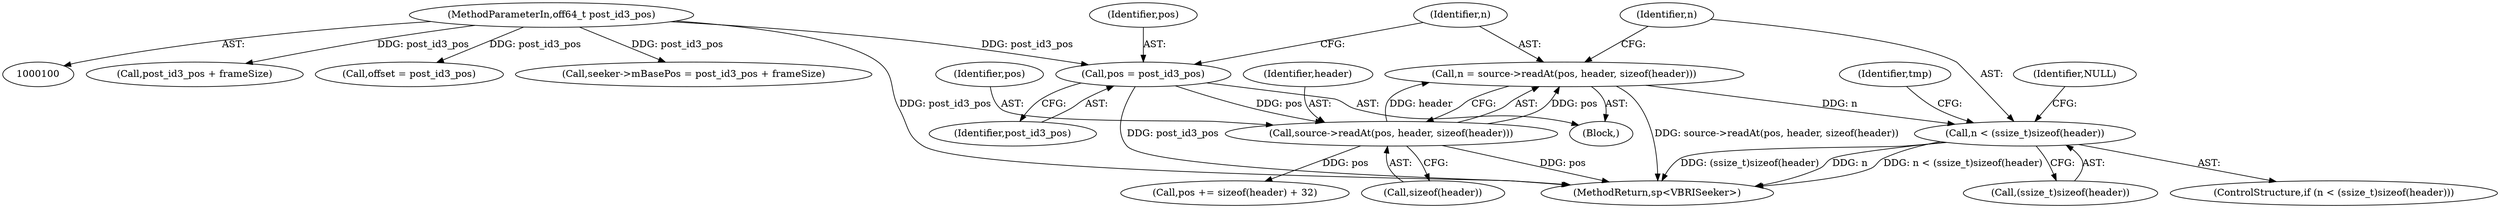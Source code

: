 digraph "0_Android_453b351ac5bd2b6619925dc966da60adf6b3126c@API" {
"1000110" [label="(Call,n = source->readAt(pos, header, sizeof(header)))"];
"1000112" [label="(Call,source->readAt(pos, header, sizeof(header)))"];
"1000105" [label="(Call,pos = post_id3_pos)"];
"1000102" [label="(MethodParameterIn,off64_t post_id3_pos)"];
"1000118" [label="(Call,n < (ssize_t)sizeof(header))"];
"1000148" [label="(Call,pos += sizeof(header) + 32)"];
"1000110" [label="(Call,n = source->readAt(pos, header, sizeof(header)))"];
"1000112" [label="(Call,source->readAt(pos, header, sizeof(header)))"];
"1000119" [label="(Identifier,n)"];
"1000117" [label="(ControlStructure,if (n < (ssize_t)sizeof(header)))"];
"1000301" [label="(Call,post_id3_pos + frameSize)"];
"1000113" [label="(Identifier,pos)"];
"1000120" [label="(Call,(ssize_t)sizeof(header))"];
"1000313" [label="(Call,offset = post_id3_pos)"];
"1000107" [label="(Identifier,post_id3_pos)"];
"1000396" [label="(MethodReturn,sp<VBRISeeker>)"];
"1000118" [label="(Call,n < (ssize_t)sizeof(header))"];
"1000115" [label="(Call,sizeof(header))"];
"1000114" [label="(Identifier,header)"];
"1000106" [label="(Identifier,pos)"];
"1000105" [label="(Call,pos = post_id3_pos)"];
"1000103" [label="(Block,)"];
"1000297" [label="(Call,seeker->mBasePos = post_id3_pos + frameSize)"];
"1000126" [label="(Identifier,NULL)"];
"1000129" [label="(Identifier,tmp)"];
"1000102" [label="(MethodParameterIn,off64_t post_id3_pos)"];
"1000111" [label="(Identifier,n)"];
"1000110" -> "1000103"  [label="AST: "];
"1000110" -> "1000112"  [label="CFG: "];
"1000111" -> "1000110"  [label="AST: "];
"1000112" -> "1000110"  [label="AST: "];
"1000119" -> "1000110"  [label="CFG: "];
"1000110" -> "1000396"  [label="DDG: source->readAt(pos, header, sizeof(header))"];
"1000112" -> "1000110"  [label="DDG: pos"];
"1000112" -> "1000110"  [label="DDG: header"];
"1000110" -> "1000118"  [label="DDG: n"];
"1000112" -> "1000115"  [label="CFG: "];
"1000113" -> "1000112"  [label="AST: "];
"1000114" -> "1000112"  [label="AST: "];
"1000115" -> "1000112"  [label="AST: "];
"1000112" -> "1000396"  [label="DDG: pos"];
"1000105" -> "1000112"  [label="DDG: pos"];
"1000112" -> "1000148"  [label="DDG: pos"];
"1000105" -> "1000103"  [label="AST: "];
"1000105" -> "1000107"  [label="CFG: "];
"1000106" -> "1000105"  [label="AST: "];
"1000107" -> "1000105"  [label="AST: "];
"1000111" -> "1000105"  [label="CFG: "];
"1000105" -> "1000396"  [label="DDG: post_id3_pos"];
"1000102" -> "1000105"  [label="DDG: post_id3_pos"];
"1000102" -> "1000100"  [label="AST: "];
"1000102" -> "1000396"  [label="DDG: post_id3_pos"];
"1000102" -> "1000297"  [label="DDG: post_id3_pos"];
"1000102" -> "1000301"  [label="DDG: post_id3_pos"];
"1000102" -> "1000313"  [label="DDG: post_id3_pos"];
"1000118" -> "1000117"  [label="AST: "];
"1000118" -> "1000120"  [label="CFG: "];
"1000119" -> "1000118"  [label="AST: "];
"1000120" -> "1000118"  [label="AST: "];
"1000126" -> "1000118"  [label="CFG: "];
"1000129" -> "1000118"  [label="CFG: "];
"1000118" -> "1000396"  [label="DDG: n < (ssize_t)sizeof(header)"];
"1000118" -> "1000396"  [label="DDG: (ssize_t)sizeof(header)"];
"1000118" -> "1000396"  [label="DDG: n"];
}
